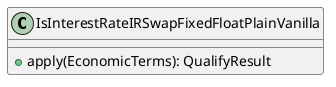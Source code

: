 @startuml

    class IsInterestRateIRSwapFixedFloatPlainVanilla [[IsInterestRateIRSwapFixedFloatPlainVanilla.html]] {
        +apply(EconomicTerms): QualifyResult
    }

@enduml
